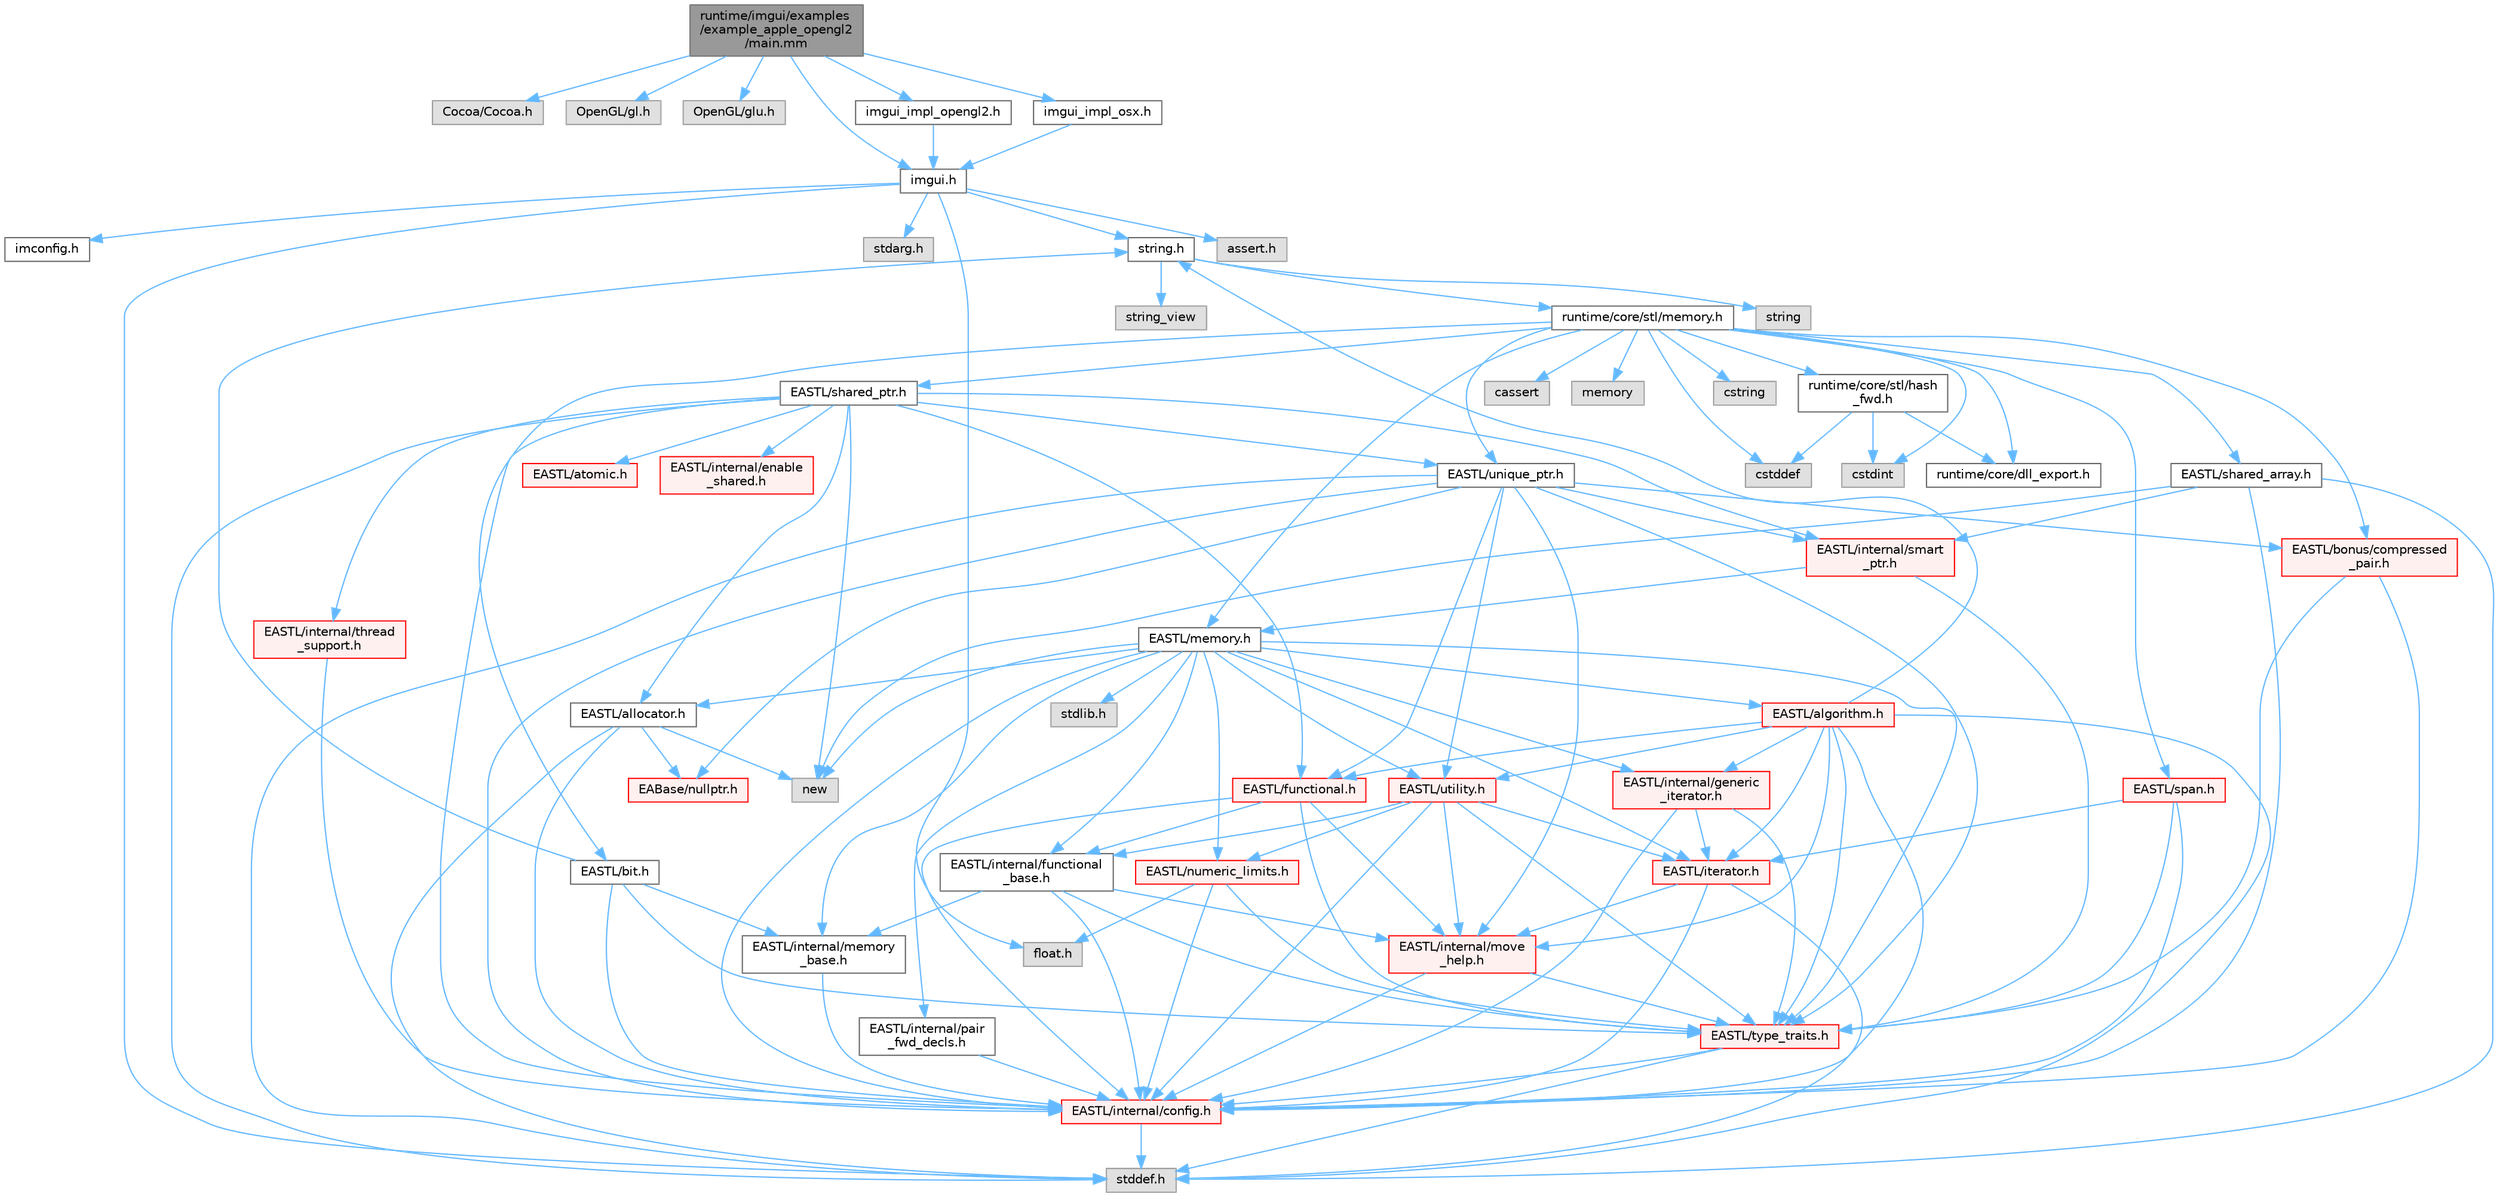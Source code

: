 digraph "runtime/imgui/examples/example_apple_opengl2/main.mm"
{
 // LATEX_PDF_SIZE
  bgcolor="transparent";
  edge [fontname=Helvetica,fontsize=10,labelfontname=Helvetica,labelfontsize=10];
  node [fontname=Helvetica,fontsize=10,shape=box,height=0.2,width=0.4];
  Node1 [id="Node000001",label="runtime/imgui/examples\l/example_apple_opengl2\l/main.mm",height=0.2,width=0.4,color="gray40", fillcolor="grey60", style="filled", fontcolor="black",tooltip=" "];
  Node1 -> Node2 [id="edge126_Node000001_Node000002",color="steelblue1",style="solid",tooltip=" "];
  Node2 [id="Node000002",label="Cocoa/Cocoa.h",height=0.2,width=0.4,color="grey60", fillcolor="#E0E0E0", style="filled",tooltip=" "];
  Node1 -> Node3 [id="edge127_Node000001_Node000003",color="steelblue1",style="solid",tooltip=" "];
  Node3 [id="Node000003",label="OpenGL/gl.h",height=0.2,width=0.4,color="grey60", fillcolor="#E0E0E0", style="filled",tooltip=" "];
  Node1 -> Node4 [id="edge128_Node000001_Node000004",color="steelblue1",style="solid",tooltip=" "];
  Node4 [id="Node000004",label="OpenGL/glu.h",height=0.2,width=0.4,color="grey60", fillcolor="#E0E0E0", style="filled",tooltip=" "];
  Node1 -> Node5 [id="edge129_Node000001_Node000005",color="steelblue1",style="solid",tooltip=" "];
  Node5 [id="Node000005",label="imgui.h",height=0.2,width=0.4,color="grey40", fillcolor="white", style="filled",URL="$imgui_8h.html",tooltip=" "];
  Node5 -> Node6 [id="edge130_Node000005_Node000006",color="steelblue1",style="solid",tooltip=" "];
  Node6 [id="Node000006",label="imconfig.h",height=0.2,width=0.4,color="grey40", fillcolor="white", style="filled",URL="$imconfig_8h.html",tooltip=" "];
  Node5 -> Node7 [id="edge131_Node000005_Node000007",color="steelblue1",style="solid",tooltip=" "];
  Node7 [id="Node000007",label="float.h",height=0.2,width=0.4,color="grey60", fillcolor="#E0E0E0", style="filled",tooltip=" "];
  Node5 -> Node8 [id="edge132_Node000005_Node000008",color="steelblue1",style="solid",tooltip=" "];
  Node8 [id="Node000008",label="stdarg.h",height=0.2,width=0.4,color="grey60", fillcolor="#E0E0E0", style="filled",tooltip=" "];
  Node5 -> Node9 [id="edge133_Node000005_Node000009",color="steelblue1",style="solid",tooltip=" "];
  Node9 [id="Node000009",label="stddef.h",height=0.2,width=0.4,color="grey60", fillcolor="#E0E0E0", style="filled",tooltip=" "];
  Node5 -> Node10 [id="edge134_Node000005_Node000010",color="steelblue1",style="solid",tooltip=" "];
  Node10 [id="Node000010",label="string.h",height=0.2,width=0.4,color="grey40", fillcolor="white", style="filled",URL="$string_8h.html",tooltip=" "];
  Node10 -> Node11 [id="edge135_Node000010_Node000011",color="steelblue1",style="solid",tooltip=" "];
  Node11 [id="Node000011",label="string",height=0.2,width=0.4,color="grey60", fillcolor="#E0E0E0", style="filled",tooltip=" "];
  Node10 -> Node12 [id="edge136_Node000010_Node000012",color="steelblue1",style="solid",tooltip=" "];
  Node12 [id="Node000012",label="string_view",height=0.2,width=0.4,color="grey60", fillcolor="#E0E0E0", style="filled",tooltip=" "];
  Node10 -> Node13 [id="edge137_Node000010_Node000013",color="steelblue1",style="solid",tooltip=" "];
  Node13 [id="Node000013",label="runtime/core/stl/memory.h",height=0.2,width=0.4,color="grey40", fillcolor="white", style="filled",URL="$core_2stl_2memory_8h.html",tooltip=" "];
  Node13 -> Node14 [id="edge138_Node000013_Node000014",color="steelblue1",style="solid",tooltip=" "];
  Node14 [id="Node000014",label="cstddef",height=0.2,width=0.4,color="grey60", fillcolor="#E0E0E0", style="filled",tooltip=" "];
  Node13 -> Node15 [id="edge139_Node000013_Node000015",color="steelblue1",style="solid",tooltip=" "];
  Node15 [id="Node000015",label="cstdint",height=0.2,width=0.4,color="grey60", fillcolor="#E0E0E0", style="filled",tooltip=" "];
  Node13 -> Node16 [id="edge140_Node000013_Node000016",color="steelblue1",style="solid",tooltip=" "];
  Node16 [id="Node000016",label="cassert",height=0.2,width=0.4,color="grey60", fillcolor="#E0E0E0", style="filled",tooltip=" "];
  Node13 -> Node17 [id="edge141_Node000013_Node000017",color="steelblue1",style="solid",tooltip=" "];
  Node17 [id="Node000017",label="memory",height=0.2,width=0.4,color="grey60", fillcolor="#E0E0E0", style="filled",tooltip=" "];
  Node13 -> Node18 [id="edge142_Node000013_Node000018",color="steelblue1",style="solid",tooltip=" "];
  Node18 [id="Node000018",label="cstring",height=0.2,width=0.4,color="grey60", fillcolor="#E0E0E0", style="filled",tooltip=" "];
  Node13 -> Node19 [id="edge143_Node000013_Node000019",color="steelblue1",style="solid",tooltip=" "];
  Node19 [id="Node000019",label="EASTL/bit.h",height=0.2,width=0.4,color="grey40", fillcolor="white", style="filled",URL="$bit_8h.html",tooltip=" "];
  Node19 -> Node20 [id="edge144_Node000019_Node000020",color="steelblue1",style="solid",tooltip=" "];
  Node20 [id="Node000020",label="EASTL/internal/config.h",height=0.2,width=0.4,color="red", fillcolor="#FFF0F0", style="filled",URL="$config_8h.html",tooltip=" "];
  Node20 -> Node9 [id="edge145_Node000020_Node000009",color="steelblue1",style="solid",tooltip=" "];
  Node19 -> Node28 [id="edge146_Node000019_Node000028",color="steelblue1",style="solid",tooltip=" "];
  Node28 [id="Node000028",label="EASTL/internal/memory\l_base.h",height=0.2,width=0.4,color="grey40", fillcolor="white", style="filled",URL="$memory__base_8h.html",tooltip=" "];
  Node28 -> Node20 [id="edge147_Node000028_Node000020",color="steelblue1",style="solid",tooltip=" "];
  Node19 -> Node29 [id="edge148_Node000019_Node000029",color="steelblue1",style="solid",tooltip=" "];
  Node29 [id="Node000029",label="EASTL/type_traits.h",height=0.2,width=0.4,color="red", fillcolor="#FFF0F0", style="filled",URL="$_e_a_s_t_l_2include_2_e_a_s_t_l_2type__traits_8h.html",tooltip=" "];
  Node29 -> Node20 [id="edge149_Node000029_Node000020",color="steelblue1",style="solid",tooltip=" "];
  Node29 -> Node9 [id="edge150_Node000029_Node000009",color="steelblue1",style="solid",tooltip=" "];
  Node19 -> Node10 [id="edge151_Node000019_Node000010",color="steelblue1",style="solid",tooltip=" "];
  Node13 -> Node39 [id="edge152_Node000013_Node000039",color="steelblue1",style="solid",tooltip=" "];
  Node39 [id="Node000039",label="EASTL/memory.h",height=0.2,width=0.4,color="grey40", fillcolor="white", style="filled",URL="$_e_a_s_t_l_2include_2_e_a_s_t_l_2memory_8h.html",tooltip=" "];
  Node39 -> Node20 [id="edge153_Node000039_Node000020",color="steelblue1",style="solid",tooltip=" "];
  Node39 -> Node28 [id="edge154_Node000039_Node000028",color="steelblue1",style="solid",tooltip=" "];
  Node39 -> Node40 [id="edge155_Node000039_Node000040",color="steelblue1",style="solid",tooltip=" "];
  Node40 [id="Node000040",label="EASTL/internal/generic\l_iterator.h",height=0.2,width=0.4,color="red", fillcolor="#FFF0F0", style="filled",URL="$generic__iterator_8h.html",tooltip=" "];
  Node40 -> Node20 [id="edge156_Node000040_Node000020",color="steelblue1",style="solid",tooltip=" "];
  Node40 -> Node41 [id="edge157_Node000040_Node000041",color="steelblue1",style="solid",tooltip=" "];
  Node41 [id="Node000041",label="EASTL/iterator.h",height=0.2,width=0.4,color="red", fillcolor="#FFF0F0", style="filled",URL="$_e_a_s_t_l_2include_2_e_a_s_t_l_2iterator_8h.html",tooltip=" "];
  Node41 -> Node20 [id="edge158_Node000041_Node000020",color="steelblue1",style="solid",tooltip=" "];
  Node41 -> Node42 [id="edge159_Node000041_Node000042",color="steelblue1",style="solid",tooltip=" "];
  Node42 [id="Node000042",label="EASTL/internal/move\l_help.h",height=0.2,width=0.4,color="red", fillcolor="#FFF0F0", style="filled",URL="$move__help_8h.html",tooltip=" "];
  Node42 -> Node20 [id="edge160_Node000042_Node000020",color="steelblue1",style="solid",tooltip=" "];
  Node42 -> Node29 [id="edge161_Node000042_Node000029",color="steelblue1",style="solid",tooltip=" "];
  Node41 -> Node9 [id="edge162_Node000041_Node000009",color="steelblue1",style="solid",tooltip=" "];
  Node40 -> Node29 [id="edge163_Node000040_Node000029",color="steelblue1",style="solid",tooltip=" "];
  Node39 -> Node44 [id="edge164_Node000039_Node000044",color="steelblue1",style="solid",tooltip=" "];
  Node44 [id="Node000044",label="EASTL/internal/pair\l_fwd_decls.h",height=0.2,width=0.4,color="grey40", fillcolor="white", style="filled",URL="$pair__fwd__decls_8h.html",tooltip=" "];
  Node44 -> Node20 [id="edge165_Node000044_Node000020",color="steelblue1",style="solid",tooltip=" "];
  Node39 -> Node45 [id="edge166_Node000039_Node000045",color="steelblue1",style="solid",tooltip=" "];
  Node45 [id="Node000045",label="EASTL/internal/functional\l_base.h",height=0.2,width=0.4,color="grey40", fillcolor="white", style="filled",URL="$functional__base_8h.html",tooltip=" "];
  Node45 -> Node20 [id="edge167_Node000045_Node000020",color="steelblue1",style="solid",tooltip=" "];
  Node45 -> Node28 [id="edge168_Node000045_Node000028",color="steelblue1",style="solid",tooltip=" "];
  Node45 -> Node42 [id="edge169_Node000045_Node000042",color="steelblue1",style="solid",tooltip=" "];
  Node45 -> Node29 [id="edge170_Node000045_Node000029",color="steelblue1",style="solid",tooltip=" "];
  Node39 -> Node46 [id="edge171_Node000039_Node000046",color="steelblue1",style="solid",tooltip=" "];
  Node46 [id="Node000046",label="EASTL/algorithm.h",height=0.2,width=0.4,color="red", fillcolor="#FFF0F0", style="filled",URL="$_e_a_s_t_l_2include_2_e_a_s_t_l_2algorithm_8h.html",tooltip=" "];
  Node46 -> Node20 [id="edge172_Node000046_Node000020",color="steelblue1",style="solid",tooltip=" "];
  Node46 -> Node29 [id="edge173_Node000046_Node000029",color="steelblue1",style="solid",tooltip=" "];
  Node46 -> Node42 [id="edge174_Node000046_Node000042",color="steelblue1",style="solid",tooltip=" "];
  Node46 -> Node41 [id="edge175_Node000046_Node000041",color="steelblue1",style="solid",tooltip=" "];
  Node46 -> Node49 [id="edge176_Node000046_Node000049",color="steelblue1",style="solid",tooltip=" "];
  Node49 [id="Node000049",label="EASTL/functional.h",height=0.2,width=0.4,color="red", fillcolor="#FFF0F0", style="filled",URL="$_e_a_s_t_l_2include_2_e_a_s_t_l_2functional_8h.html",tooltip=" "];
  Node49 -> Node20 [id="edge177_Node000049_Node000020",color="steelblue1",style="solid",tooltip=" "];
  Node49 -> Node42 [id="edge178_Node000049_Node000042",color="steelblue1",style="solid",tooltip=" "];
  Node49 -> Node29 [id="edge179_Node000049_Node000029",color="steelblue1",style="solid",tooltip=" "];
  Node49 -> Node45 [id="edge180_Node000049_Node000045",color="steelblue1",style="solid",tooltip=" "];
  Node46 -> Node56 [id="edge181_Node000046_Node000056",color="steelblue1",style="solid",tooltip=" "];
  Node56 [id="Node000056",label="EASTL/utility.h",height=0.2,width=0.4,color="red", fillcolor="#FFF0F0", style="filled",URL="$_e_a_s_t_l_2include_2_e_a_s_t_l_2utility_8h.html",tooltip=" "];
  Node56 -> Node20 [id="edge182_Node000056_Node000020",color="steelblue1",style="solid",tooltip=" "];
  Node56 -> Node29 [id="edge183_Node000056_Node000029",color="steelblue1",style="solid",tooltip=" "];
  Node56 -> Node41 [id="edge184_Node000056_Node000041",color="steelblue1",style="solid",tooltip=" "];
  Node56 -> Node57 [id="edge185_Node000056_Node000057",color="steelblue1",style="solid",tooltip=" "];
  Node57 [id="Node000057",label="EASTL/numeric_limits.h",height=0.2,width=0.4,color="red", fillcolor="#FFF0F0", style="filled",URL="$numeric__limits_8h.html",tooltip=" "];
  Node57 -> Node20 [id="edge186_Node000057_Node000020",color="steelblue1",style="solid",tooltip=" "];
  Node57 -> Node29 [id="edge187_Node000057_Node000029",color="steelblue1",style="solid",tooltip=" "];
  Node57 -> Node7 [id="edge188_Node000057_Node000007",color="steelblue1",style="solid",tooltip=" "];
  Node56 -> Node45 [id="edge189_Node000056_Node000045",color="steelblue1",style="solid",tooltip=" "];
  Node56 -> Node42 [id="edge190_Node000056_Node000042",color="steelblue1",style="solid",tooltip=" "];
  Node46 -> Node40 [id="edge191_Node000046_Node000040",color="steelblue1",style="solid",tooltip=" "];
  Node46 -> Node9 [id="edge192_Node000046_Node000009",color="steelblue1",style="solid",tooltip=" "];
  Node46 -> Node10 [id="edge193_Node000046_Node000010",color="steelblue1",style="solid",tooltip=" "];
  Node39 -> Node29 [id="edge194_Node000039_Node000029",color="steelblue1",style="solid",tooltip=" "];
  Node39 -> Node53 [id="edge195_Node000039_Node000053",color="steelblue1",style="solid",tooltip=" "];
  Node53 [id="Node000053",label="EASTL/allocator.h",height=0.2,width=0.4,color="grey40", fillcolor="white", style="filled",URL="$allocator_8h.html",tooltip=" "];
  Node53 -> Node20 [id="edge196_Node000053_Node000020",color="steelblue1",style="solid",tooltip=" "];
  Node53 -> Node31 [id="edge197_Node000053_Node000031",color="steelblue1",style="solid",tooltip=" "];
  Node31 [id="Node000031",label="EABase/nullptr.h",height=0.2,width=0.4,color="red", fillcolor="#FFF0F0", style="filled",URL="$nullptr_8h.html",tooltip=" "];
  Node53 -> Node9 [id="edge198_Node000053_Node000009",color="steelblue1",style="solid",tooltip=" "];
  Node53 -> Node54 [id="edge199_Node000053_Node000054",color="steelblue1",style="solid",tooltip=" "];
  Node54 [id="Node000054",label="new",height=0.2,width=0.4,color="grey60", fillcolor="#E0E0E0", style="filled",tooltip=" "];
  Node39 -> Node41 [id="edge200_Node000039_Node000041",color="steelblue1",style="solid",tooltip=" "];
  Node39 -> Node56 [id="edge201_Node000039_Node000056",color="steelblue1",style="solid",tooltip=" "];
  Node39 -> Node57 [id="edge202_Node000039_Node000057",color="steelblue1",style="solid",tooltip=" "];
  Node39 -> Node65 [id="edge203_Node000039_Node000065",color="steelblue1",style="solid",tooltip=" "];
  Node65 [id="Node000065",label="stdlib.h",height=0.2,width=0.4,color="grey60", fillcolor="#E0E0E0", style="filled",tooltip=" "];
  Node39 -> Node54 [id="edge204_Node000039_Node000054",color="steelblue1",style="solid",tooltip=" "];
  Node13 -> Node66 [id="edge205_Node000013_Node000066",color="steelblue1",style="solid",tooltip=" "];
  Node66 [id="Node000066",label="EASTL/shared_array.h",height=0.2,width=0.4,color="grey40", fillcolor="white", style="filled",URL="$shared__array_8h.html",tooltip=" "];
  Node66 -> Node20 [id="edge206_Node000066_Node000020",color="steelblue1",style="solid",tooltip=" "];
  Node66 -> Node67 [id="edge207_Node000066_Node000067",color="steelblue1",style="solid",tooltip=" "];
  Node67 [id="Node000067",label="EASTL/internal/smart\l_ptr.h",height=0.2,width=0.4,color="red", fillcolor="#FFF0F0", style="filled",URL="$smart__ptr_8h.html",tooltip=" "];
  Node67 -> Node39 [id="edge208_Node000067_Node000039",color="steelblue1",style="solid",tooltip=" "];
  Node67 -> Node29 [id="edge209_Node000067_Node000029",color="steelblue1",style="solid",tooltip=" "];
  Node66 -> Node54 [id="edge210_Node000066_Node000054",color="steelblue1",style="solid",tooltip=" "];
  Node66 -> Node9 [id="edge211_Node000066_Node000009",color="steelblue1",style="solid",tooltip=" "];
  Node13 -> Node69 [id="edge212_Node000013_Node000069",color="steelblue1",style="solid",tooltip=" "];
  Node69 [id="Node000069",label="EASTL/unique_ptr.h",height=0.2,width=0.4,color="grey40", fillcolor="white", style="filled",URL="$unique__ptr_8h.html",tooltip=" "];
  Node69 -> Node31 [id="edge213_Node000069_Node000031",color="steelblue1",style="solid",tooltip=" "];
  Node69 -> Node70 [id="edge214_Node000069_Node000070",color="steelblue1",style="solid",tooltip=" "];
  Node70 [id="Node000070",label="EASTL/bonus/compressed\l_pair.h",height=0.2,width=0.4,color="red", fillcolor="#FFF0F0", style="filled",URL="$compressed__pair_8h.html",tooltip=" "];
  Node70 -> Node20 [id="edge215_Node000070_Node000020",color="steelblue1",style="solid",tooltip=" "];
  Node70 -> Node29 [id="edge216_Node000070_Node000029",color="steelblue1",style="solid",tooltip=" "];
  Node69 -> Node49 [id="edge217_Node000069_Node000049",color="steelblue1",style="solid",tooltip=" "];
  Node69 -> Node20 [id="edge218_Node000069_Node000020",color="steelblue1",style="solid",tooltip=" "];
  Node69 -> Node42 [id="edge219_Node000069_Node000042",color="steelblue1",style="solid",tooltip=" "];
  Node69 -> Node67 [id="edge220_Node000069_Node000067",color="steelblue1",style="solid",tooltip=" "];
  Node69 -> Node29 [id="edge221_Node000069_Node000029",color="steelblue1",style="solid",tooltip=" "];
  Node69 -> Node56 [id="edge222_Node000069_Node000056",color="steelblue1",style="solid",tooltip=" "];
  Node69 -> Node9 [id="edge223_Node000069_Node000009",color="steelblue1",style="solid",tooltip=" "];
  Node13 -> Node72 [id="edge224_Node000013_Node000072",color="steelblue1",style="solid",tooltip=" "];
  Node72 [id="Node000072",label="EASTL/shared_ptr.h",height=0.2,width=0.4,color="grey40", fillcolor="white", style="filled",URL="$shared__ptr_8h.html",tooltip=" "];
  Node72 -> Node20 [id="edge225_Node000072_Node000020",color="steelblue1",style="solid",tooltip=" "];
  Node72 -> Node67 [id="edge226_Node000072_Node000067",color="steelblue1",style="solid",tooltip=" "];
  Node72 -> Node73 [id="edge227_Node000072_Node000073",color="steelblue1",style="solid",tooltip=" "];
  Node73 [id="Node000073",label="EASTL/internal/thread\l_support.h",height=0.2,width=0.4,color="red", fillcolor="#FFF0F0", style="filled",URL="$thread__support_8h.html",tooltip=" "];
  Node73 -> Node20 [id="edge228_Node000073_Node000020",color="steelblue1",style="solid",tooltip=" "];
  Node72 -> Node69 [id="edge229_Node000072_Node000069",color="steelblue1",style="solid",tooltip=" "];
  Node72 -> Node49 [id="edge230_Node000072_Node000049",color="steelblue1",style="solid",tooltip=" "];
  Node72 -> Node53 [id="edge231_Node000072_Node000053",color="steelblue1",style="solid",tooltip=" "];
  Node72 -> Node74 [id="edge232_Node000072_Node000074",color="steelblue1",style="solid",tooltip=" "];
  Node74 [id="Node000074",label="EASTL/atomic.h",height=0.2,width=0.4,color="red", fillcolor="#FFF0F0", style="filled",URL="$_e_a_s_t_l_2include_2_e_a_s_t_l_2atomic_8h.html",tooltip=" "];
  Node72 -> Node54 [id="edge233_Node000072_Node000054",color="steelblue1",style="solid",tooltip=" "];
  Node72 -> Node9 [id="edge234_Node000072_Node000009",color="steelblue1",style="solid",tooltip=" "];
  Node72 -> Node151 [id="edge235_Node000072_Node000151",color="steelblue1",style="solid",tooltip=" "];
  Node151 [id="Node000151",label="EASTL/internal/enable\l_shared.h",height=0.2,width=0.4,color="red", fillcolor="#FFF0F0", style="filled",URL="$enable__shared_8h.html",tooltip=" "];
  Node13 -> Node152 [id="edge236_Node000013_Node000152",color="steelblue1",style="solid",tooltip=" "];
  Node152 [id="Node000152",label="EASTL/span.h",height=0.2,width=0.4,color="red", fillcolor="#FFF0F0", style="filled",URL="$span_8h.html",tooltip=" "];
  Node152 -> Node20 [id="edge237_Node000152_Node000020",color="steelblue1",style="solid",tooltip=" "];
  Node152 -> Node29 [id="edge238_Node000152_Node000029",color="steelblue1",style="solid",tooltip=" "];
  Node152 -> Node41 [id="edge239_Node000152_Node000041",color="steelblue1",style="solid",tooltip=" "];
  Node13 -> Node70 [id="edge240_Node000013_Node000070",color="steelblue1",style="solid",tooltip=" "];
  Node13 -> Node155 [id="edge241_Node000013_Node000155",color="steelblue1",style="solid",tooltip=" "];
  Node155 [id="Node000155",label="runtime/core/dll_export.h",height=0.2,width=0.4,color="grey40", fillcolor="white", style="filled",URL="$dll__export_8h.html",tooltip=" "];
  Node13 -> Node156 [id="edge242_Node000013_Node000156",color="steelblue1",style="solid",tooltip=" "];
  Node156 [id="Node000156",label="runtime/core/stl/hash\l_fwd.h",height=0.2,width=0.4,color="grey40", fillcolor="white", style="filled",URL="$hash__fwd_8h.html",tooltip=" "];
  Node156 -> Node14 [id="edge243_Node000156_Node000014",color="steelblue1",style="solid",tooltip=" "];
  Node156 -> Node15 [id="edge244_Node000156_Node000015",color="steelblue1",style="solid",tooltip=" "];
  Node156 -> Node155 [id="edge245_Node000156_Node000155",color="steelblue1",style="solid",tooltip=" "];
  Node5 -> Node157 [id="edge246_Node000005_Node000157",color="steelblue1",style="solid",tooltip=" "];
  Node157 [id="Node000157",label="assert.h",height=0.2,width=0.4,color="grey60", fillcolor="#E0E0E0", style="filled",tooltip=" "];
  Node1 -> Node158 [id="edge247_Node000001_Node000158",color="steelblue1",style="solid",tooltip=" "];
  Node158 [id="Node000158",label="imgui_impl_opengl2.h",height=0.2,width=0.4,color="grey40", fillcolor="white", style="filled",URL="$imgui__impl__opengl2_8h.html",tooltip=" "];
  Node158 -> Node5 [id="edge248_Node000158_Node000005",color="steelblue1",style="solid",tooltip=" "];
  Node1 -> Node159 [id="edge249_Node000001_Node000159",color="steelblue1",style="solid",tooltip=" "];
  Node159 [id="Node000159",label="imgui_impl_osx.h",height=0.2,width=0.4,color="grey40", fillcolor="white", style="filled",URL="$imgui__impl__osx_8h.html",tooltip=" "];
  Node159 -> Node5 [id="edge250_Node000159_Node000005",color="steelblue1",style="solid",tooltip=" "];
}
